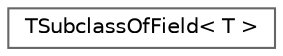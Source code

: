 digraph "Graphical Class Hierarchy"
{
 // INTERACTIVE_SVG=YES
 // LATEX_PDF_SIZE
  bgcolor="transparent";
  edge [fontname=Helvetica,fontsize=10,labelfontname=Helvetica,labelfontsize=10];
  node [fontname=Helvetica,fontsize=10,shape=box,height=0.2,width=0.4];
  rankdir="LR";
  Node0 [id="Node000000",label="TSubclassOfField\< T \>",height=0.2,width=0.4,color="grey40", fillcolor="white", style="filled",URL="$d7/d00/classTSubclassOfField.html",tooltip="Template to allow FFieldClass types to be passed around with type safety."];
}

